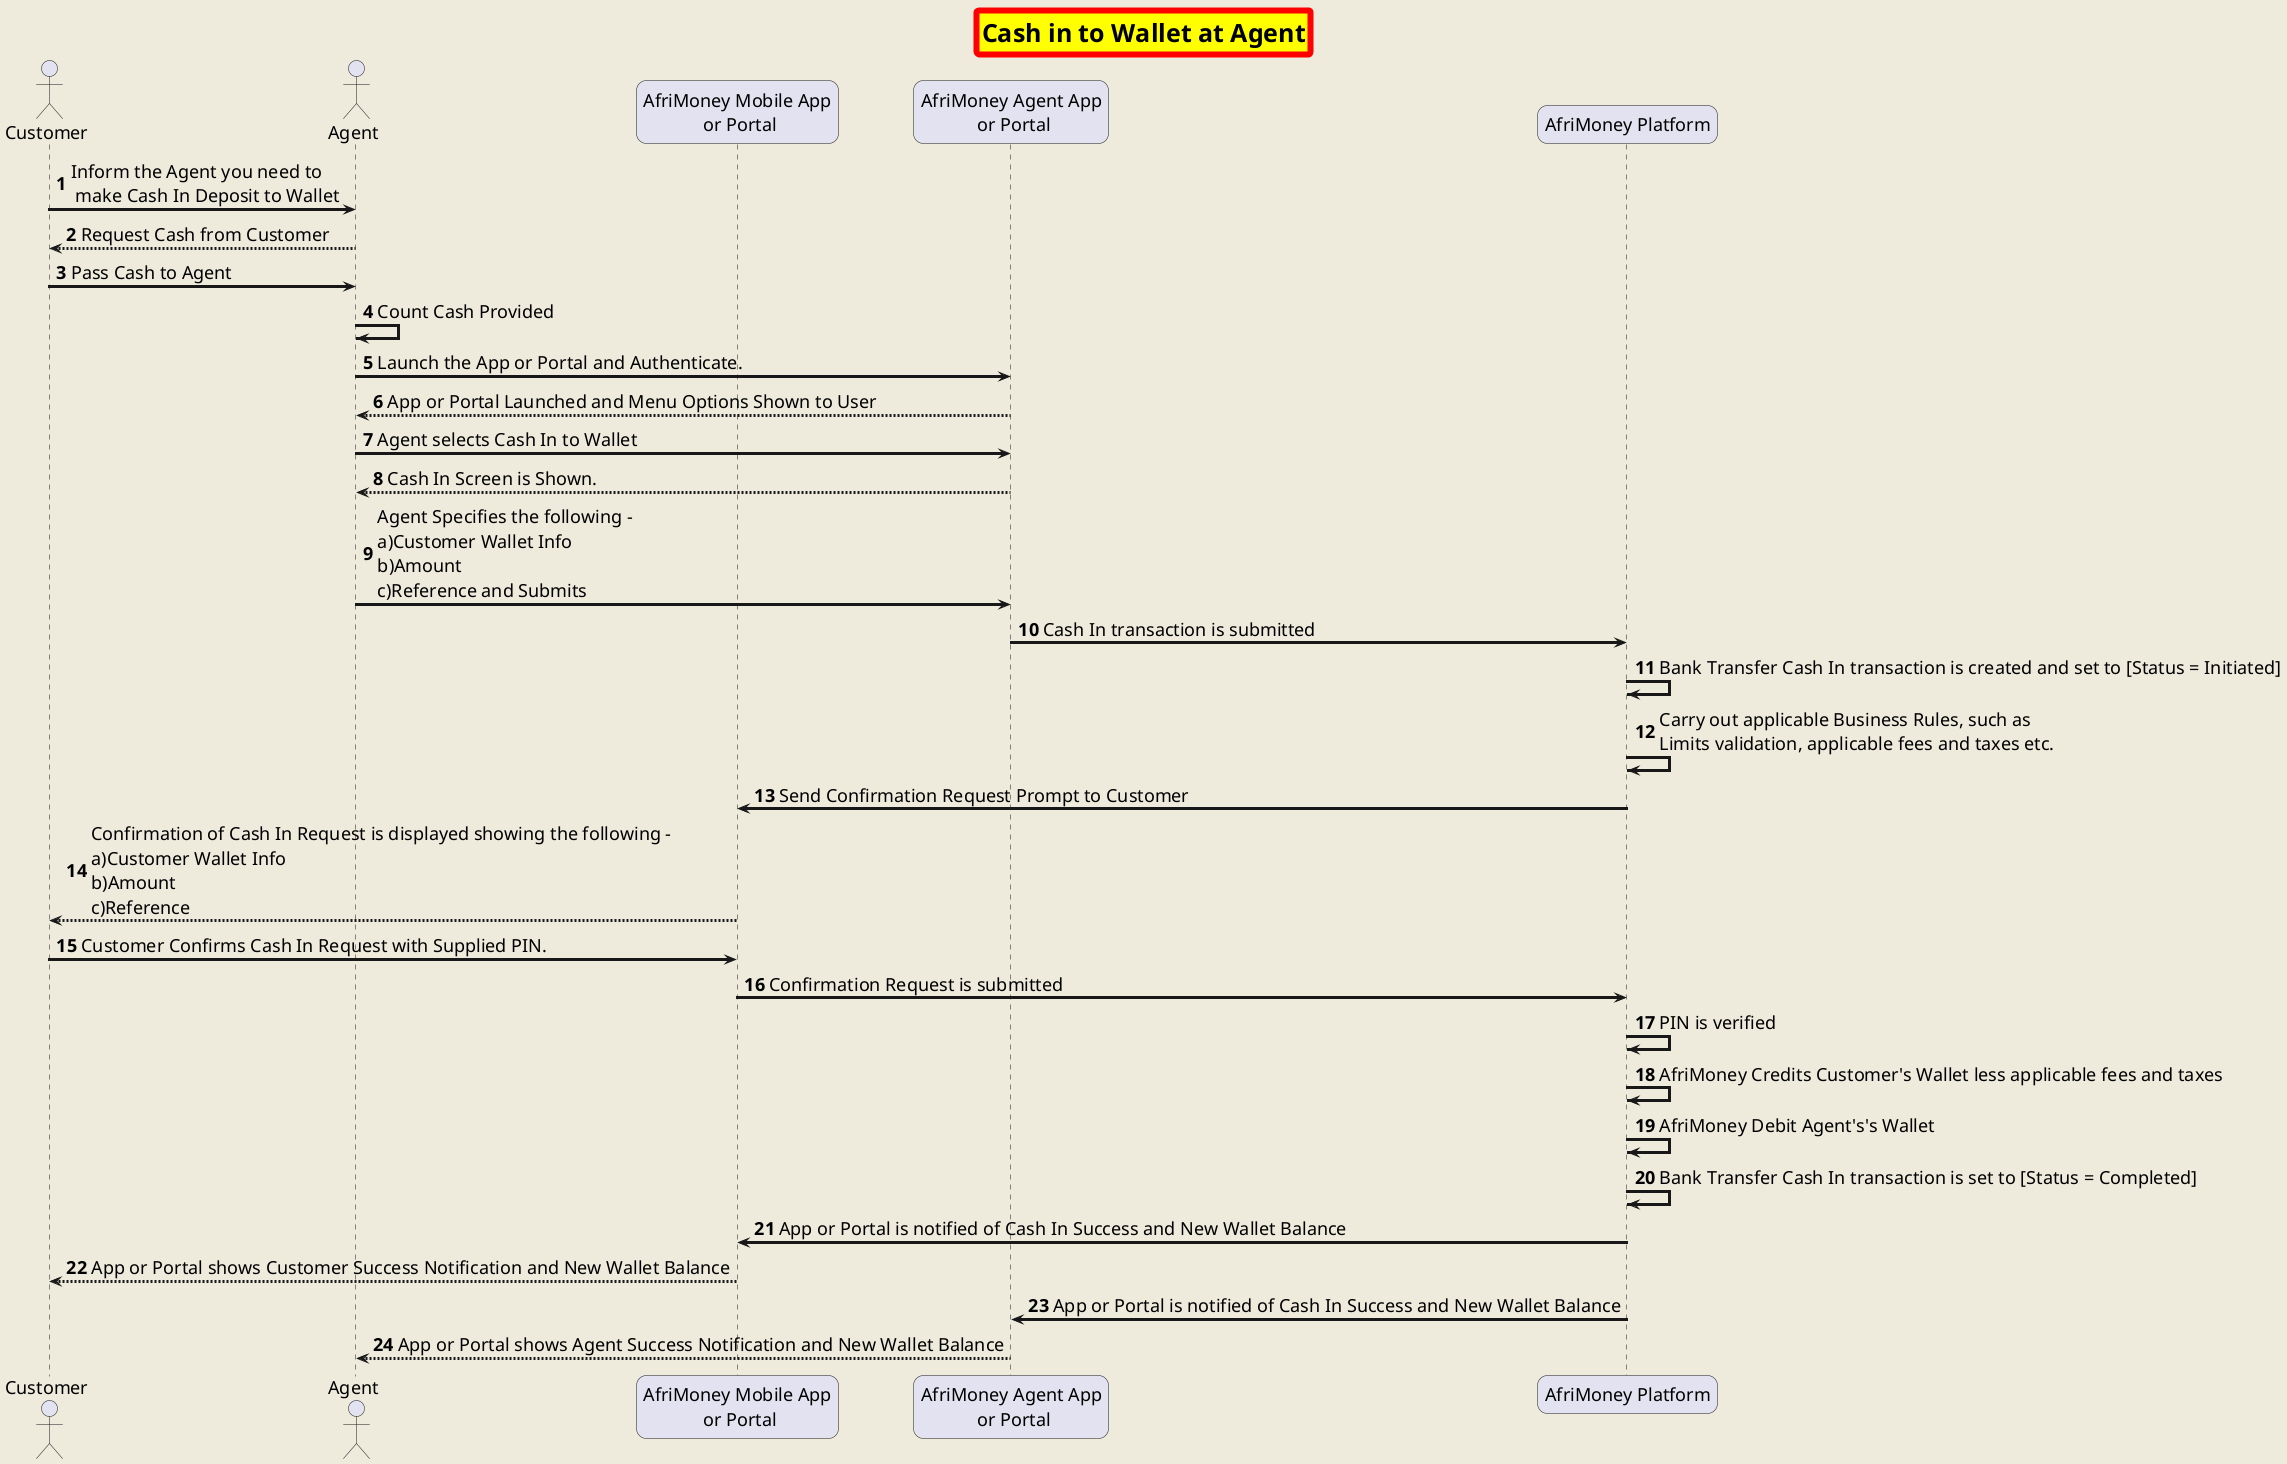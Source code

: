@startuml Cash in to Wallet at Agent
title Cash in to Wallet at Agent

skinparam backgroundColor #EEEBDC
skinparam RoundCorner 20
skinparam TitleBackgroundColor yellow
skinparam TitleBorderColor red
skinparam TitleBorderThickness 6
skinparam TitleBorderRoundCorner 5
skinparam TitleFontName Graphik
skinparam TitleFontSize 25
skinparam ParticipantFontSize 18
skinparam ActorFontSize 18
skinparam ActorFontName Graphik
skinparam ParticipantFontName Graphik
skinparam ArrowFontName Graphik
skinparam ArrowFontSize 18
skinparam ArrowFontSize 18
skinparam NoteFontName Graphik
skinparam NoteFontSize 18
skinparam ArrowThickness 3


autonumber



actor contact as "Customer"
actor agent as "Agent"
participant app  as "AfriMoney Mobile App\n or Portal"
participant aapp  as "AfriMoney Agent App\n or Portal"
participant afri  as "AfriMoney Platform"







contact -> agent: Inform the Agent you need to\n make Cash In Deposit to Wallet 
agent --> contact: Request Cash from Customer
contact -> agent: Pass Cash to Agent
agent -> agent: Count Cash Provided
agent -> aapp: Launch the App or Portal and Authenticate. 
aapp --> agent: App or Portal Launched and Menu Options Shown to User
agent -> aapp: Agent selects Cash In to Wallet
aapp --> agent: Cash In Screen is Shown. 
agent -> aapp: Agent Specifies the following - \na)Customer Wallet Info\nb)Amount\nc)Reference and Submits
aapp -> afri: Cash In transaction is submitted
afri -> afri: Bank Transfer Cash In transaction is created and set to [Status = Initiated]
afri -> afri: Carry out applicable Business Rules, such as \nLimits validation, applicable fees and taxes etc.
afri -> app: Send Confirmation Request Prompt to Customer
app --> contact: Confirmation of Cash In Request is displayed showing the following - \na)Customer Wallet Info\nb)Amount\nc)Reference
contact -> app : Customer Confirms Cash In Request with Supplied PIN. 
app -> afri: Confirmation Request is submitted
afri -> afri: PIN is verified
afri -> afri : AfriMoney Credits Customer's Wallet less applicable fees and taxes
afri -> afri : AfriMoney Debit Agent's's Wallet
afri -> afri: Bank Transfer Cash In transaction is set to [Status = Completed]
afri-> app: App or Portal is notified of Cash In Success and New Wallet Balance
app --> contact: App or Portal shows Customer Success Notification and New Wallet Balance
afri-> aapp: App or Portal is notified of Cash In Success and New Wallet Balance
aapp --> agent: App or Portal shows Agent Success Notification and New Wallet Balance




@enduml
